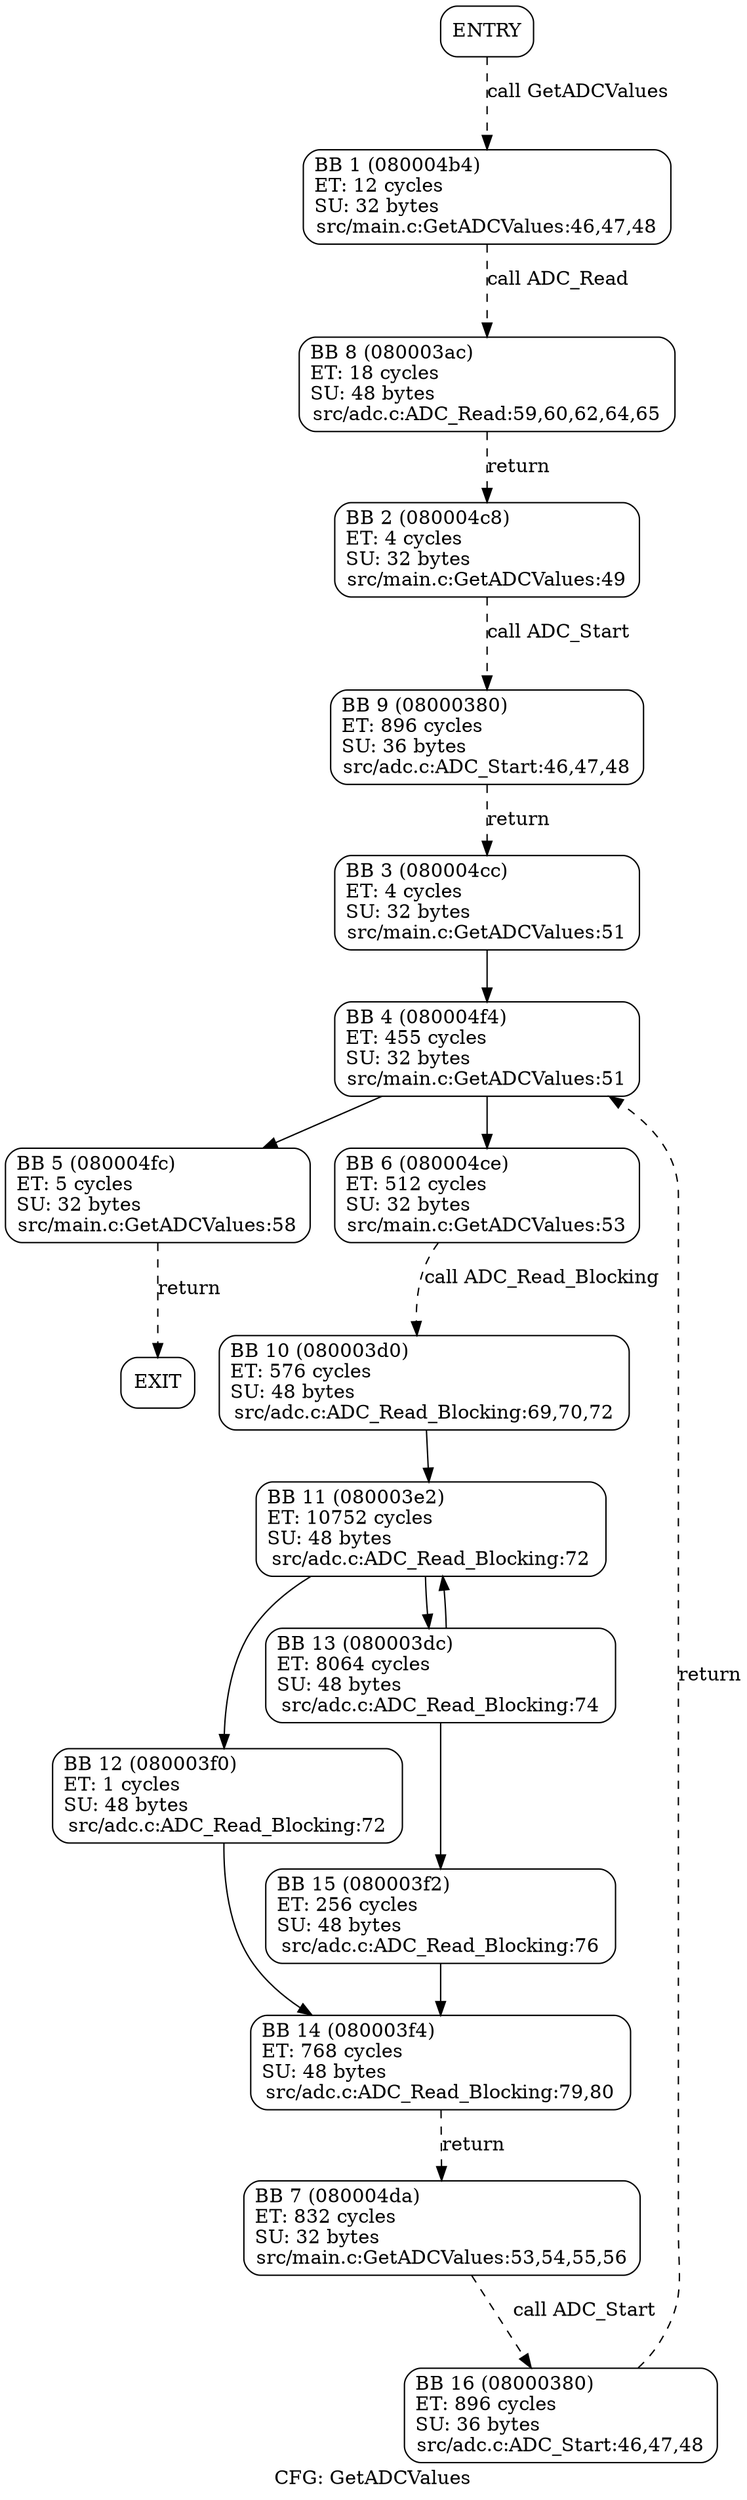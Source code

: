 digraph main {
	graph [bb="0,0,544,1833",
		bgcolor="#ffffff",
		label="CFG: GetADCValues\l",
		lheight=0.21,
		lp="272,11.5",
		lwidth=2.04
	];
	node [label="\N"];
	Node0	 [bgcolor="#ffffff",
		height=0.51389,
		label="{ ENTRY}",
		pos="354,1814",
		shape=Mrecord,
		width=0.94444];
	Node1	 [bgcolor="#ffffff",
		height=0.95833,
		label="{ BB 1 (080004b4)\lET: 12 cycles \lSU: 32 bytes\lsrc/main.c:GetADCValues:46,47,48}",
		pos="354,1692",
		shape=Mrecord,
		width=3.7292];
	Node0 -> Node1	 [label="call GetADCValues\l\l",
		lp="422,1761",
		pos="e,354,1726 354,1795.8 354,1780.3 354,1756.8 354,1736.2",
		style=dashed];
	Node8	 [bgcolor="#ffffff",
		height=0.95833,
		label="{ BB 8 (080003ac)\lET: 18 cycles \lSU: 48 bytes \lsrc/adc.c:ADC_Read:59,60,62,64,65}",
		pos="354,1554",
		shape=Mrecord,
		width=3.8125];
	Node1 -> Node8	 [label="call ADC_Read\l\l",
		lp="407.5,1623",
		pos="e,354,1588.4 354,1657.7 354,1639.9 354,1617.6 354,1598.4",
		style=dashed];
	Node2	 [bgcolor="#ffffff",
		height=0.95833,
		label="{ BB 2 (080004c8)\lET: 4 cycles \lSU: 32 bytes\lsrc/main.c:GetADCValues:49}",
		pos="354,1432",
		shape=Mrecord,
		width=3.0972];
	Node9	 [bgcolor="#ffffff",
		height=0.95833,
		label="{ BB 9 (08000380)\lET: 896 cycles \lSU: 36 bytes\lsrc/adc.c:ADC_Start:46,47,48}",
		pos="354,1294",
		shape=Mrecord,
		width=3.1806];
	Node2 -> Node9	 [label="call ADC_Start\l\l",
		lp="407.5,1363",
		pos="e,354,1328.4 354,1397.7 354,1379.9 354,1357.6 354,1338.4",
		style=dashed];
	Node3	 [bgcolor="#ffffff",
		height=0.95833,
		label="{ BB 3 (080004cc)\lET: 4 cycles \lSU: 32 bytes\lsrc/main.c:GetADCValues:51}",
		pos="354,1172",
		shape=Mrecord,
		width=3.0972];
	Node4	 [bgcolor="#ffffff",
		height=0.95833,
		label="{ BB 4 (080004f4)\lET: 455 cycles \lSU: 32 bytes\lsrc/main.c:GetADCValues:51}",
		pos="354,1064",
		shape=Mrecord,
		width=3.0972];
	Node3 -> Node4	 [pos="e,354,1098.1 354,1137.8 354,1128.4 354,1118 354,1108.2"];
	Node5	 [bgcolor="#ffffff",
		height=0.95833,
		label="{ BB 5 (080004fc)\lET: 5 cycles \lSU: 32 bytes\lsrc/main.c:GetADCValues:58}",
		pos="112,956",
		shape=Mrecord,
		width=3.0972];
	Node4 -> Node5	 [pos="e,187.42,990.03 278.43,1029.9 252.5,1018.5 223.31,1005.8 196.71,994.1"];
	Node6	 [bgcolor="#ffffff",
		height=0.95833,
		label="{ BB 6 (080004ce)\lET: 512 cycles \lSU: 32 bytes\lsrc/main.c:GetADCValues:53}",
		pos="354,956",
		shape=Mrecord,
		width=3.0972];
	Node4 -> Node6	 [pos="e,354,990.13 354,1029.8 354,1020.4 354,1010 354,1000.2"];
	Node17	 [bgcolor="#ffffff",
		height=0.51389,
		label="{ EXIT}",
		pos="112,818",
		shape=Mrecord,
		width=0.75];
	Node5 -> Node17	 [label="return\l",
		lp="135,887",
		pos="e,112,836.19 112,921.73 112,898.59 112,868.11 112,846.38",
		style=dashed];
	Node10	 [bgcolor="#ffffff",
		height=0.95833,
		label="{ BB 10 (080003d0)\lET: 576 cycles \lSU: 48 bytes \lsrc/adc.c:ADC_Read_Blocking:69,70,72}",
		pos="309,818",
		shape=Mrecord,
		width=4.1736];
	Node6 -> Node10	 [label="call ADC_Read_Blocking\l\l",
		lp="395,887",
		pos="e,301.81,852.34 316.93,921.71 312.48,915.94 308.59,909.64 306,903 301.05,890.33 300.1,875.75 300.9,862.32",
		style=dashed];
	Node7	 [bgcolor="#ffffff",
		height=0.95833,
		label="{ BB 7 (080004da)\lET: 832 cycles \lSU: 32 bytes\lsrc/main.c:GetADCValues:53,54,55,56}",
		pos="324,196",
		shape=Mrecord,
		width=4.0347];
	Node16	 [bgcolor="#ffffff",
		height=0.95833,
		label="{ BB 16 (08000380)\lET: 896 cycles \lSU: 36 bytes\lsrc/adc.c:ADC_Start:46,47,48}",
		pos="424,58",
		shape=Mrecord,
		width=3.1806];
	Node7 -> Node16	 [label="call ADC_Start\l\l",
		lp="430.5,127",
		pos="e,392.53,92.121 343.12,161.82 352.69,146 364.81,127.07 377,111 379.84,107.26 382.89,103.46 386.02,99.715",
		style=dashed];
	Node8 -> Node2	 [label="return\l",
		lp="377,1493",
		pos="e,354,1466 354,1519.9 354,1506.4 354,1490.6 354,1476.2",
		style=dashed];
	Node9 -> Node3	 [label="return\l",
		lp="377,1233",
		pos="e,354,1206 354,1259.9 354,1246.4 354,1230.6 354,1216.2",
		style=dashed];
	Node11	 [bgcolor="#ffffff",
		height=0.95833,
		label="{ BB 11 (080003e2)\lET: 10752 cycles \lSU: 48 bytes \lsrc/adc.c:ADC_Read_Blocking:72}",
		pos="314,710",
		shape=Mrecord,
		width=3.5556];
	Node10 -> Node11	 [pos="e,312.44,744.13 310.57,783.75 311.01,774.38 311.5,764.04 311.96,754.18"];
	Node12	 [bgcolor="#ffffff",
		height=0.95833,
		label="{ BB 12 (080003f0)\lET: 1 cycles\lSU: 48 bytes \lsrc/adc.c:ADC_Read_Blocking:72}",
		pos="165,514",
		shape=Mrecord,
		width=3.5556];
	Node11 -> Node12	 [pos="e,162.59,548.2 227.89,675.91 211.04,665.78 195.15,652.97 184,637 168.16,614.32 163.46,583.5 162.7,558.51"];
	Node13	 [bgcolor="#ffffff",
		height=0.95833,
		label="{ BB 13 (080003dc)\lET: 8064 cycles \lSU: 48 bytes \lsrc/adc.c:ADC_Read_Blocking:74}",
		pos="321,602",
		shape=Mrecord,
		width=3.5556];
	Node11 -> Node13	 [pos="e,312.5,636.13 309.88,675.75 310.07,666.38 310.64,656.04 311.5,646.18"];
	Node14	 [bgcolor="#ffffff",
		height=0.95833,
		label="{ BB 14 (080003f4)\lET: 768 cycles \lSU: 48 bytes \lsrc/adc.c:ADC_Read_Blocking:79,80}",
		pos="321,318",
		shape=Mrecord,
		width=3.8611];
	Node12 -> Node14	 [pos="e,228.91,352.11 162.44,479.96 162.08,453.55 165.55,416.81 184,391 193.51,377.7 206.25,366.65 220.13,357.54"];
	Node13 -> Node11	 [pos="e,322.51,675.75 325.12,636.13 324.94,645.5 324.37,655.83 323.51,665.7"];
	Node15	 [bgcolor="#ffffff",
		height=0.95833,
		label="{ BB 15 (080003f2)\lET: 256 cycles \lSU: 48 bytes \lsrc/adc.c:ADC_Read_Blocking:76}",
		pos="321,426",
		shape=Mrecord,
		width=3.5556];
	Node13 -> Node15	 [pos="e,321,460.01 321,567.86 321,540.17 321,500.46 321,470.26"];
	Node14 -> Node7	 [label="return\l",
		lp="346,257",
		pos="e,323.17,230 321.83,283.89 322.17,270.38 322.56,254.58 322.92,240.18",
		style=dashed];
	Node15 -> Node14	 [pos="e,321,352.13 321,391.75 321,382.38 321,372.04 321,362.18"];
	Node16 -> Node4	 [label="return\l",
		lp="521,602",
		pos="e,445.2,1029.9 469.73,92.295 475.23,97.991 480.23,104.27 484,111 502.51,144.01 498,157.15 498,195 498,957 498,957 498,957 498,986.28 \
478.45,1008.4 453.75,1024.6",
		style=dashed];
}
